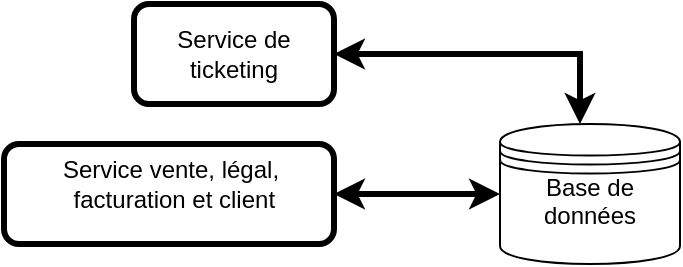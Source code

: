 <mxfile version="20.3.0" type="github">
  <diagram id="JNVbgqYIRuARaCZmSSz4" name="Page-1">
    <mxGraphModel dx="1422" dy="724" grid="1" gridSize="10" guides="1" tooltips="1" connect="1" arrows="1" fold="1" page="1" pageScale="1" pageWidth="827" pageHeight="1169" math="0" shadow="0">
      <root>
        <mxCell id="0" />
        <mxCell id="1" parent="0" />
        <mxCell id="7YNZsPMPIIOZVxPNQjGd-21" value="&lt;div&gt;Service vente, légal,&lt;/div&gt;&lt;div&gt;&amp;nbsp;facturation et client&lt;/div&gt;" style="text;html=1;align=center;verticalAlign=middle;resizable=0;points=[];autosize=1;strokeColor=none;fillColor=none;" parent="1" vertex="1">
          <mxGeometry x="39.5" y="80" width="130" height="40" as="geometry" />
        </mxCell>
        <mxCell id="7YNZsPMPIIOZVxPNQjGd-26" value="&lt;div&gt;Base de données&lt;/div&gt;&lt;div&gt;&amp;nbsp;&lt;br&gt;&lt;/div&gt;" style="shape=datastore;whiteSpace=wrap;html=1;" parent="1" vertex="1">
          <mxGeometry x="270" y="70" width="90" height="70" as="geometry" />
        </mxCell>
        <mxCell id="7YNZsPMPIIOZVxPNQjGd-39" value="" style="rounded=1;whiteSpace=wrap;html=1;fontFamily=Helvetica;fontSize=12;strokeWidth=3;fillColor=none;" parent="1" vertex="1">
          <mxGeometry x="22" y="80" width="165" height="50" as="geometry" />
        </mxCell>
        <mxCell id="7YNZsPMPIIOZVxPNQjGd-40" value="" style="endArrow=classic;html=1;rounded=0;fontFamily=Helvetica;fontSize=12;exitX=1;exitY=0.5;exitDx=0;exitDy=0;strokeWidth=3;startArrow=classic;startFill=1;entryX=0;entryY=0.5;entryDx=0;entryDy=0;" parent="1" source="7YNZsPMPIIOZVxPNQjGd-39" edge="1" target="7YNZsPMPIIOZVxPNQjGd-26">
          <mxGeometry width="50" height="50" relative="1" as="geometry">
            <mxPoint x="214.5" y="100" as="sourcePoint" />
            <mxPoint x="244.5" y="100" as="targetPoint" />
          </mxGeometry>
        </mxCell>
        <mxCell id="KoBRVoQc2zUMJ1ziJs0O-3" value="&lt;div&gt;Service de &lt;br&gt;&lt;/div&gt;&lt;div&gt;ticketing&lt;/div&gt;" style="rounded=1;whiteSpace=wrap;html=1;fontFamily=Helvetica;fontSize=12;strokeWidth=3;fillColor=none;" vertex="1" parent="1">
          <mxGeometry x="87" y="10" width="100" height="50" as="geometry" />
        </mxCell>
        <mxCell id="KoBRVoQc2zUMJ1ziJs0O-5" value="" style="endArrow=classic;html=1;rounded=0;fontFamily=Helvetica;fontSize=12;exitX=1;exitY=0.5;exitDx=0;exitDy=0;strokeWidth=3;startArrow=classic;startFill=1;" edge="1" parent="1" source="KoBRVoQc2zUMJ1ziJs0O-3">
          <mxGeometry width="50" height="50" relative="1" as="geometry">
            <mxPoint x="197" y="110" as="sourcePoint" />
            <mxPoint x="310" y="70" as="targetPoint" />
            <Array as="points">
              <mxPoint x="310" y="35" />
            </Array>
          </mxGeometry>
        </mxCell>
      </root>
    </mxGraphModel>
  </diagram>
</mxfile>
